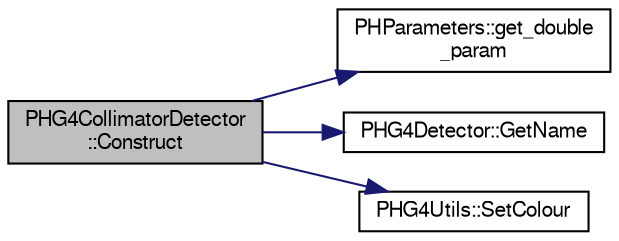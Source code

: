 digraph "PHG4CollimatorDetector::Construct"
{
  bgcolor="transparent";
  edge [fontname="FreeSans",fontsize="10",labelfontname="FreeSans",labelfontsize="10"];
  node [fontname="FreeSans",fontsize="10",shape=record];
  rankdir="LR";
  Node1 [label="PHG4CollimatorDetector\l::Construct",height=0.2,width=0.4,color="black", fillcolor="grey75", style="filled" fontcolor="black"];
  Node1 -> Node2 [color="midnightblue",fontsize="10",style="solid",fontname="FreeSans"];
  Node2 [label="PHParameters::get_double\l_param",height=0.2,width=0.4,color="black",URL="$dd/dae/classPHParameters.html#aa61ce249b94375d9af4482c36a1308cf"];
  Node1 -> Node3 [color="midnightblue",fontsize="10",style="solid",fontname="FreeSans"];
  Node3 [label="PHG4Detector::GetName",height=0.2,width=0.4,color="black",URL="$d3/de7/classPHG4Detector.html#a2d071f49fa045db5ade51bb99f88218f"];
  Node1 -> Node4 [color="midnightblue",fontsize="10",style="solid",fontname="FreeSans"];
  Node4 [label="PHG4Utils::SetColour",height=0.2,width=0.4,color="black",URL="$df/d02/classPHG4Utils.html#a1a7cdb2daef50974eb7306274407b086"];
}
